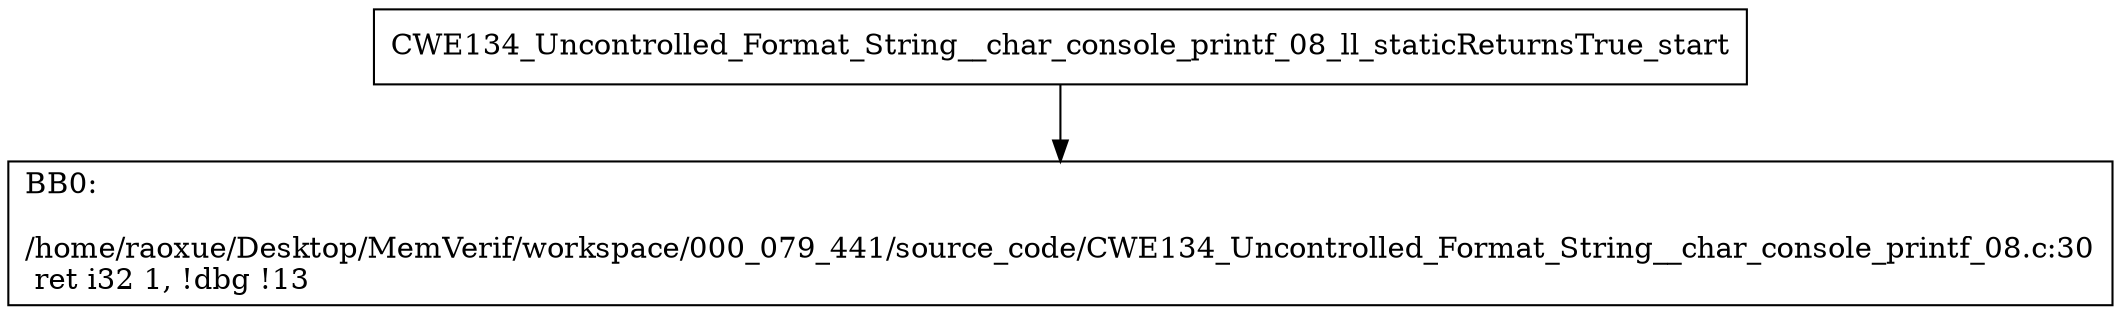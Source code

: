 digraph "CFG for'CWE134_Uncontrolled_Format_String__char_console_printf_08_ll_staticReturnsTrue' function" {
	BBCWE134_Uncontrolled_Format_String__char_console_printf_08_ll_staticReturnsTrue_start[shape=record,label="{CWE134_Uncontrolled_Format_String__char_console_printf_08_ll_staticReturnsTrue_start}"];
	BBCWE134_Uncontrolled_Format_String__char_console_printf_08_ll_staticReturnsTrue_start-> CWE134_Uncontrolled_Format_String__char_console_printf_08_ll_staticReturnsTrueBB0;
	CWE134_Uncontrolled_Format_String__char_console_printf_08_ll_staticReturnsTrueBB0 [shape=record, label="{BB0:\l\l/home/raoxue/Desktop/MemVerif/workspace/000_079_441/source_code/CWE134_Uncontrolled_Format_String__char_console_printf_08.c:30\l
  ret i32 1, !dbg !13\l
}"];
}
